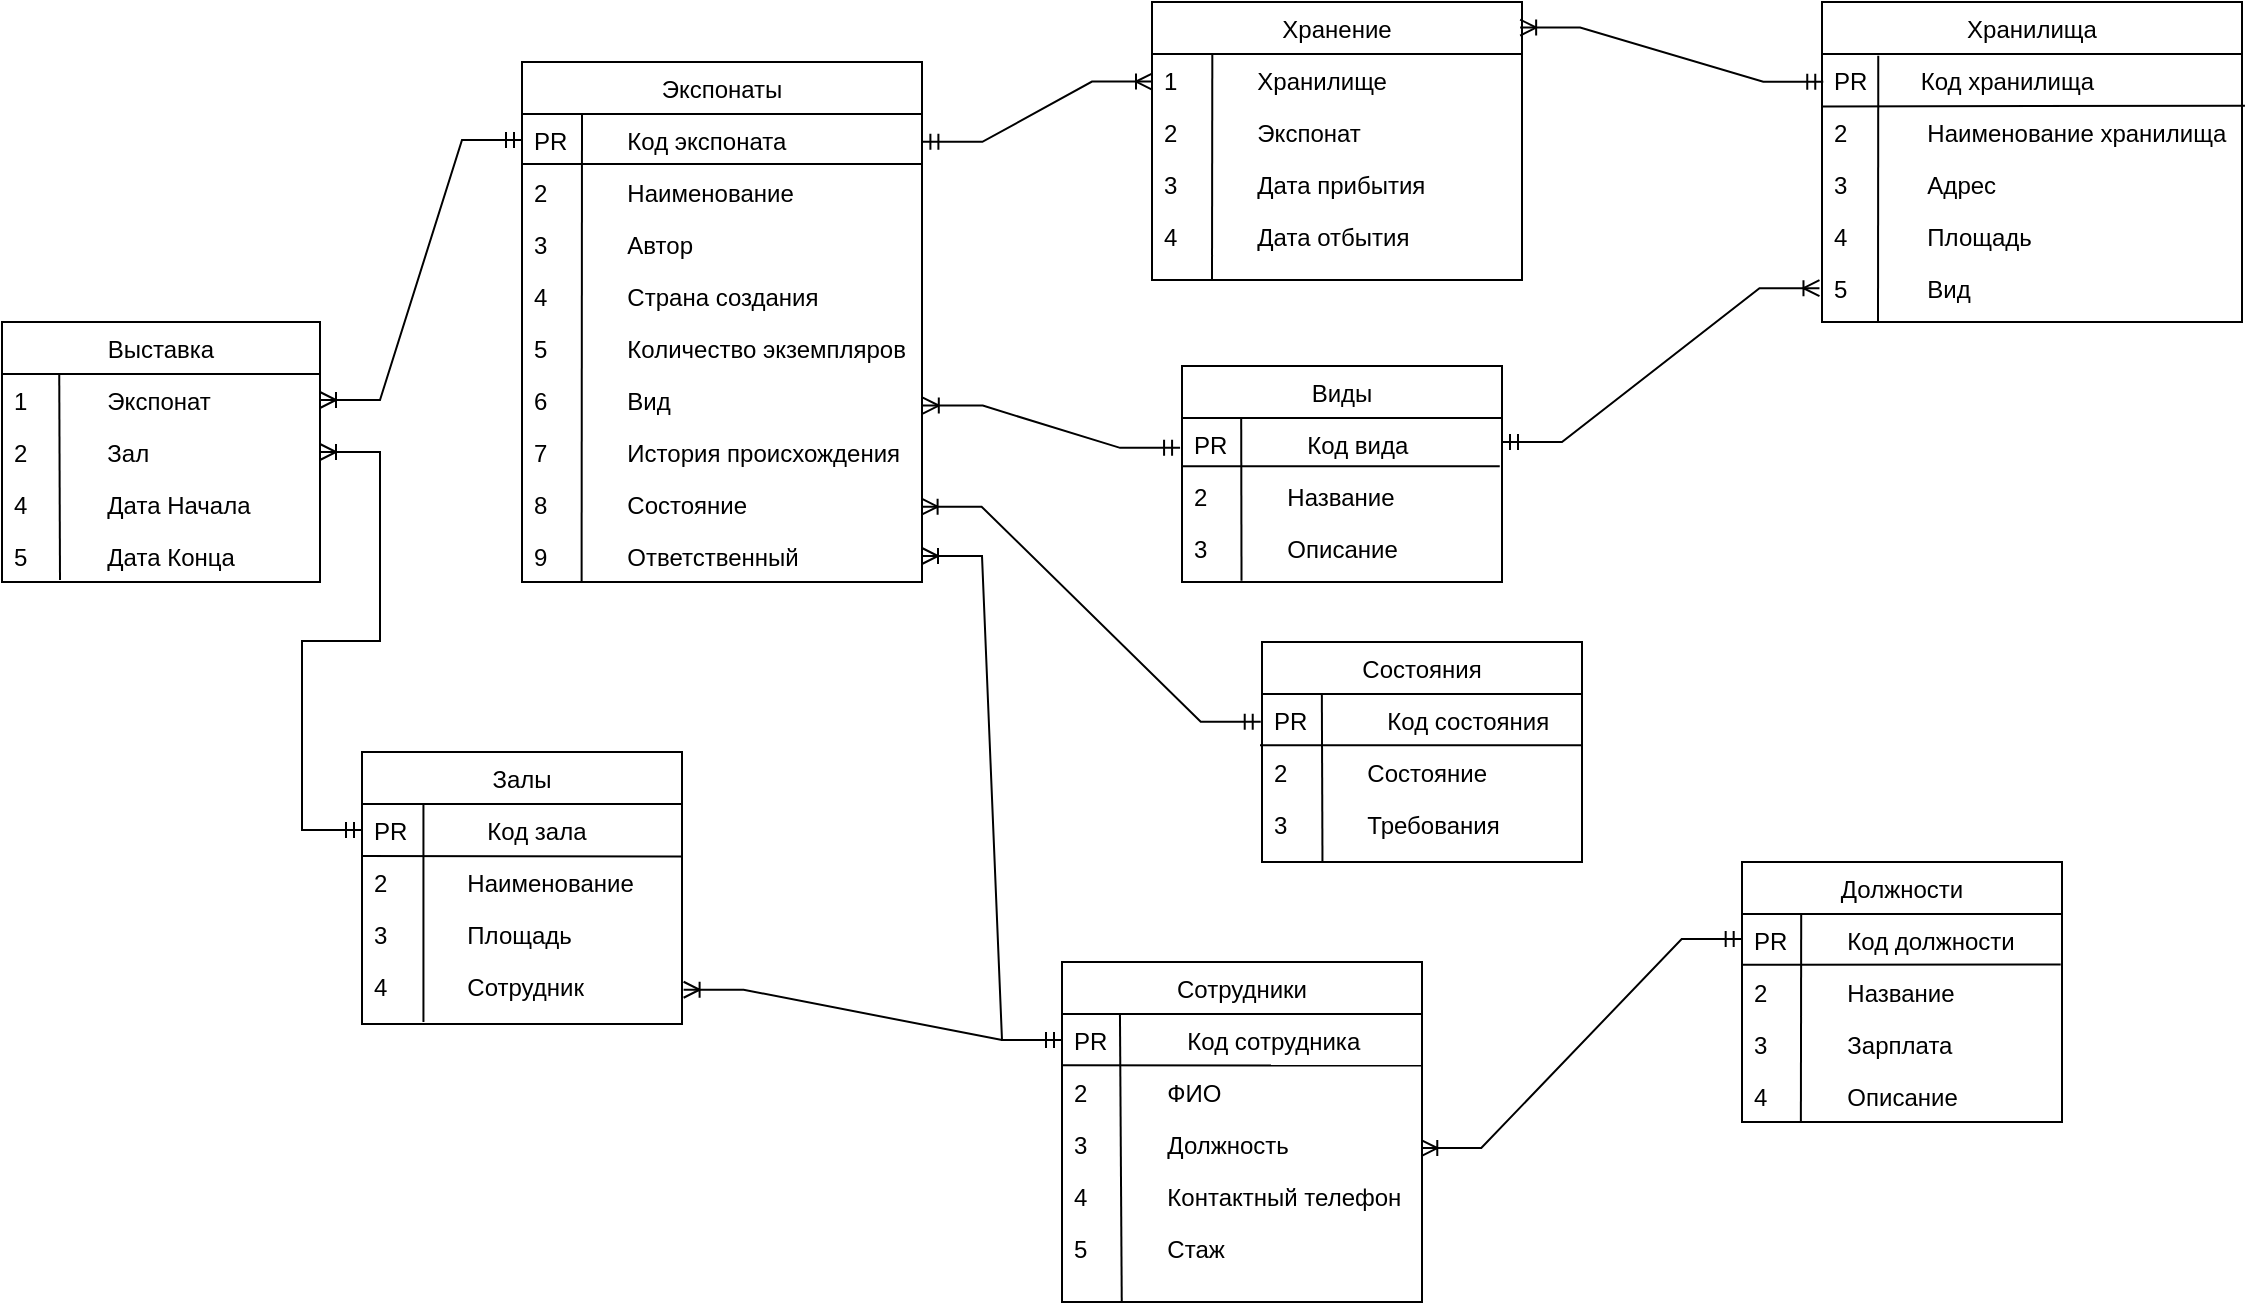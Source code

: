 <mxfile version="24.3.1" type="github">
  <diagram id="C5RBs43oDa-KdzZeNtuy" name="Page-1">
    <mxGraphModel dx="1561" dy="726" grid="0" gridSize="10" guides="0" tooltips="1" connect="0" arrows="0" fold="1" page="1" pageScale="1" pageWidth="1200" pageHeight="1920" math="0" shadow="0">
      <root>
        <mxCell id="WIyWlLk6GJQsqaUBKTNV-0" />
        <mxCell id="WIyWlLk6GJQsqaUBKTNV-1" parent="WIyWlLk6GJQsqaUBKTNV-0" />
        <mxCell id="zkfFHV4jXpPFQw0GAbJ--0" value="Виды" style="swimlane;fontStyle=0;align=center;verticalAlign=top;childLayout=stackLayout;horizontal=1;startSize=26;horizontalStack=0;resizeParent=1;resizeLast=0;collapsible=1;marginBottom=0;rounded=0;shadow=0;strokeWidth=1;" parent="WIyWlLk6GJQsqaUBKTNV-1" vertex="1">
          <mxGeometry x="653" y="276" width="160" height="108" as="geometry">
            <mxRectangle x="230" y="140" width="160" height="26" as="alternateBounds" />
          </mxGeometry>
        </mxCell>
        <mxCell id="zkfFHV4jXpPFQw0GAbJ--1" value="PR            Код вида" style="text;align=left;verticalAlign=top;spacingLeft=4;spacingRight=4;overflow=hidden;rotatable=0;points=[[0,0.5],[1,0.5]];portConstraint=eastwest;" parent="zkfFHV4jXpPFQw0GAbJ--0" vertex="1">
          <mxGeometry y="26" width="160" height="26" as="geometry" />
        </mxCell>
        <mxCell id="c0Nt_vPHu5qprPO2AvH4-62" value="" style="endArrow=none;html=1;rounded=0;exitX=0.186;exitY=1.132;exitDx=0;exitDy=0;exitPerimeter=0;entryX=0.185;entryY=0.013;entryDx=0;entryDy=0;entryPerimeter=0;" parent="zkfFHV4jXpPFQw0GAbJ--0" source="zkfFHV4jXpPFQw0GAbJ--3" target="zkfFHV4jXpPFQw0GAbJ--1" edge="1">
          <mxGeometry width="50" height="50" relative="1" as="geometry">
            <mxPoint x="20" y="100" as="sourcePoint" />
            <mxPoint x="70" y="50" as="targetPoint" />
          </mxGeometry>
        </mxCell>
        <mxCell id="zkfFHV4jXpPFQw0GAbJ--2" value="2            Название" style="text;align=left;verticalAlign=top;spacingLeft=4;spacingRight=4;overflow=hidden;rotatable=0;points=[[0,0.5],[1,0.5]];portConstraint=eastwest;rounded=0;shadow=0;html=0;" parent="zkfFHV4jXpPFQw0GAbJ--0" vertex="1">
          <mxGeometry y="52" width="160" height="26" as="geometry" />
        </mxCell>
        <mxCell id="zkfFHV4jXpPFQw0GAbJ--3" value="3            Описание" style="text;align=left;verticalAlign=top;spacingLeft=4;spacingRight=4;overflow=hidden;rotatable=0;points=[[0,0.5],[1,0.5]];portConstraint=eastwest;rounded=0;shadow=0;html=0;" parent="zkfFHV4jXpPFQw0GAbJ--0" vertex="1">
          <mxGeometry y="78" width="160" height="26" as="geometry" />
        </mxCell>
        <mxCell id="c0Nt_vPHu5qprPO2AvH4-61" value="" style="endArrow=none;html=1;rounded=0;entryX=0.993;entryY=-0.074;entryDx=0;entryDy=0;entryPerimeter=0;exitX=0.003;exitY=-0.074;exitDx=0;exitDy=0;exitPerimeter=0;" parent="zkfFHV4jXpPFQw0GAbJ--0" source="zkfFHV4jXpPFQw0GAbJ--2" target="zkfFHV4jXpPFQw0GAbJ--2" edge="1">
          <mxGeometry width="50" height="50" relative="1" as="geometry">
            <mxPoint x="60" y="140" as="sourcePoint" />
            <mxPoint x="110" y="90" as="targetPoint" />
          </mxGeometry>
        </mxCell>
        <mxCell id="zkfFHV4jXpPFQw0GAbJ--6" value="Экспонаты" style="swimlane;fontStyle=0;align=center;verticalAlign=top;childLayout=stackLayout;horizontal=1;startSize=26;horizontalStack=0;resizeParent=1;resizeLast=0;collapsible=1;marginBottom=0;rounded=0;shadow=0;strokeWidth=1;" parent="WIyWlLk6GJQsqaUBKTNV-1" vertex="1">
          <mxGeometry x="323" y="124" width="200" height="260" as="geometry">
            <mxRectangle x="130" y="380" width="160" height="26" as="alternateBounds" />
          </mxGeometry>
        </mxCell>
        <mxCell id="zkfFHV4jXpPFQw0GAbJ--7" value="PR         Код экспоната" style="text;align=left;verticalAlign=top;spacingLeft=4;spacingRight=4;overflow=hidden;rotatable=0;points=[[0,0.5],[1,0.5]];portConstraint=eastwest;" parent="zkfFHV4jXpPFQw0GAbJ--6" vertex="1">
          <mxGeometry y="26" width="200" height="26" as="geometry" />
        </mxCell>
        <mxCell id="c0Nt_vPHu5qprPO2AvH4-53" value="" style="endArrow=none;html=1;rounded=0;exitX=0;exitY=0.009;exitDx=0;exitDy=0;exitPerimeter=0;" parent="zkfFHV4jXpPFQw0GAbJ--6" edge="1">
          <mxGeometry width="50" height="50" relative="1" as="geometry">
            <mxPoint y="51" as="sourcePoint" />
            <mxPoint x="200" y="51" as="targetPoint" />
            <Array as="points">
              <mxPoint y="51" />
            </Array>
          </mxGeometry>
        </mxCell>
        <mxCell id="zkfFHV4jXpPFQw0GAbJ--8" value="2            Наименование" style="text;align=left;verticalAlign=top;spacingLeft=4;spacingRight=4;overflow=hidden;rotatable=0;points=[[0,0.5],[1,0.5]];portConstraint=eastwest;rounded=0;shadow=0;html=0;" parent="zkfFHV4jXpPFQw0GAbJ--6" vertex="1">
          <mxGeometry y="52" width="200" height="26" as="geometry" />
        </mxCell>
        <mxCell id="zkfFHV4jXpPFQw0GAbJ--10" value="3            Автор" style="text;align=left;verticalAlign=top;spacingLeft=4;spacingRight=4;overflow=hidden;rotatable=0;points=[[0,0.5],[1,0.5]];portConstraint=eastwest;fontStyle=0" parent="zkfFHV4jXpPFQw0GAbJ--6" vertex="1">
          <mxGeometry y="78" width="200" height="26" as="geometry" />
        </mxCell>
        <mxCell id="zkfFHV4jXpPFQw0GAbJ--11" value="4            Страна создания" style="text;align=left;verticalAlign=top;spacingLeft=4;spacingRight=4;overflow=hidden;rotatable=0;points=[[0,0.5],[1,0.5]];portConstraint=eastwest;" parent="zkfFHV4jXpPFQw0GAbJ--6" vertex="1">
          <mxGeometry y="104" width="200" height="26" as="geometry" />
        </mxCell>
        <mxCell id="c0Nt_vPHu5qprPO2AvH4-0" value="5            Количество экземпляров" style="text;align=left;verticalAlign=top;spacingLeft=4;spacingRight=4;overflow=hidden;rotatable=0;points=[[0,0.5],[1,0.5]];portConstraint=eastwest;" parent="zkfFHV4jXpPFQw0GAbJ--6" vertex="1">
          <mxGeometry y="130" width="200" height="26" as="geometry" />
        </mxCell>
        <mxCell id="c0Nt_vPHu5qprPO2AvH4-1" value="6            Вид" style="text;align=left;verticalAlign=top;spacingLeft=4;spacingRight=4;overflow=hidden;rotatable=0;points=[[0,0.5],[1,0.5]];portConstraint=eastwest;" parent="zkfFHV4jXpPFQw0GAbJ--6" vertex="1">
          <mxGeometry y="156" width="200" height="26" as="geometry" />
        </mxCell>
        <mxCell id="c0Nt_vPHu5qprPO2AvH4-55" value="" style="endArrow=none;html=1;rounded=0;exitX=0.15;exitY=0.016;exitDx=0;exitDy=0;exitPerimeter=0;entryX=0.149;entryY=0.992;entryDx=0;entryDy=0;entryPerimeter=0;" parent="zkfFHV4jXpPFQw0GAbJ--6" source="zkfFHV4jXpPFQw0GAbJ--7" target="c0Nt_vPHu5qprPO2AvH4-64" edge="1">
          <mxGeometry width="50" height="50" relative="1" as="geometry">
            <mxPoint x="30" y="30" as="sourcePoint" />
            <mxPoint x="30" y="240" as="targetPoint" />
            <Array as="points" />
          </mxGeometry>
        </mxCell>
        <mxCell id="c0Nt_vPHu5qprPO2AvH4-2" value="7            История происхождения" style="text;align=left;verticalAlign=top;spacingLeft=4;spacingRight=4;overflow=hidden;rotatable=0;points=[[0,0.5],[1,0.5]];portConstraint=eastwest;" parent="zkfFHV4jXpPFQw0GAbJ--6" vertex="1">
          <mxGeometry y="182" width="200" height="26" as="geometry" />
        </mxCell>
        <mxCell id="c0Nt_vPHu5qprPO2AvH4-3" value="8            Состояние" style="text;align=left;verticalAlign=top;spacingLeft=4;spacingRight=4;overflow=hidden;rotatable=0;points=[[0,0.5],[1,0.5]];portConstraint=eastwest;" parent="zkfFHV4jXpPFQw0GAbJ--6" vertex="1">
          <mxGeometry y="208" width="200" height="26" as="geometry" />
        </mxCell>
        <mxCell id="c0Nt_vPHu5qprPO2AvH4-64" value="9            Ответственный" style="text;align=left;verticalAlign=top;spacingLeft=4;spacingRight=4;overflow=hidden;rotatable=0;points=[[0,0.5],[1,0.5]];portConstraint=eastwest;" parent="zkfFHV4jXpPFQw0GAbJ--6" vertex="1">
          <mxGeometry y="234" width="200" height="26" as="geometry" />
        </mxCell>
        <mxCell id="zkfFHV4jXpPFQw0GAbJ--13" value="Выставка" style="swimlane;fontStyle=0;align=center;verticalAlign=top;childLayout=stackLayout;horizontal=1;startSize=26;horizontalStack=0;resizeParent=1;resizeLast=0;collapsible=1;marginBottom=0;rounded=0;shadow=0;strokeWidth=1;" parent="WIyWlLk6GJQsqaUBKTNV-1" vertex="1">
          <mxGeometry x="63" y="254" width="159" height="130" as="geometry">
            <mxRectangle x="340" y="380" width="170" height="26" as="alternateBounds" />
          </mxGeometry>
        </mxCell>
        <mxCell id="zkfFHV4jXpPFQw0GAbJ--14" value="1            Экспонат" style="text;align=left;verticalAlign=top;spacingLeft=4;spacingRight=4;overflow=hidden;rotatable=0;points=[[0,0.5],[1,0.5]];portConstraint=eastwest;" parent="zkfFHV4jXpPFQw0GAbJ--13" vertex="1">
          <mxGeometry y="26" width="159" height="26" as="geometry" />
        </mxCell>
        <mxCell id="c0Nt_vPHu5qprPO2AvH4-4" value="2            Зал" style="text;align=left;verticalAlign=top;spacingLeft=4;spacingRight=4;overflow=hidden;rotatable=0;points=[[0,0.5],[1,0.5]];portConstraint=eastwest;" parent="zkfFHV4jXpPFQw0GAbJ--13" vertex="1">
          <mxGeometry y="52" width="159" height="26" as="geometry" />
        </mxCell>
        <mxCell id="c0Nt_vPHu5qprPO2AvH4-50" value="" style="endArrow=none;html=1;rounded=0;entryX=0.18;entryY=0.006;entryDx=0;entryDy=0;entryPerimeter=0;" parent="zkfFHV4jXpPFQw0GAbJ--13" target="zkfFHV4jXpPFQw0GAbJ--14" edge="1">
          <mxGeometry width="50" height="50" relative="1" as="geometry">
            <mxPoint x="29" y="129" as="sourcePoint" />
            <mxPoint x="30" y="52" as="targetPoint" />
            <Array as="points" />
          </mxGeometry>
        </mxCell>
        <mxCell id="M3-gr9AZML5E623fwjWF-1" value="4            Дата Начала" style="text;align=left;verticalAlign=top;spacingLeft=4;spacingRight=4;overflow=hidden;rotatable=0;points=[[0,0.5],[1,0.5]];portConstraint=eastwest;" parent="zkfFHV4jXpPFQw0GAbJ--13" vertex="1">
          <mxGeometry y="78" width="159" height="26" as="geometry" />
        </mxCell>
        <mxCell id="M3-gr9AZML5E623fwjWF-2" value="5            Дата Конца" style="text;align=left;verticalAlign=top;spacingLeft=4;spacingRight=4;overflow=hidden;rotatable=0;points=[[0,0.5],[1,0.5]];portConstraint=eastwest;" parent="zkfFHV4jXpPFQw0GAbJ--13" vertex="1">
          <mxGeometry y="104" width="159" height="26" as="geometry" />
        </mxCell>
        <mxCell id="zkfFHV4jXpPFQw0GAbJ--17" value="Хранение" style="swimlane;fontStyle=0;align=center;verticalAlign=top;childLayout=stackLayout;horizontal=1;startSize=26;horizontalStack=0;resizeParent=1;resizeLast=0;collapsible=1;marginBottom=0;rounded=0;shadow=0;strokeWidth=1;" parent="WIyWlLk6GJQsqaUBKTNV-1" vertex="1">
          <mxGeometry x="638" y="94" width="185" height="139" as="geometry">
            <mxRectangle x="525" y="70" width="160" height="26" as="alternateBounds" />
          </mxGeometry>
        </mxCell>
        <mxCell id="c0Nt_vPHu5qprPO2AvH4-44" value="" style="endArrow=none;html=1;rounded=0;entryX=0.096;entryY=0;entryDx=0;entryDy=0;entryPerimeter=0;" parent="zkfFHV4jXpPFQw0GAbJ--17" edge="1">
          <mxGeometry width="50" height="50" relative="1" as="geometry">
            <mxPoint x="30" y="139" as="sourcePoint" />
            <mxPoint x="30.16" y="26" as="targetPoint" />
            <Array as="points">
              <mxPoint x="30" y="139" />
            </Array>
          </mxGeometry>
        </mxCell>
        <mxCell id="zkfFHV4jXpPFQw0GAbJ--18" value="1            Хранилище" style="text;align=left;verticalAlign=top;spacingLeft=4;spacingRight=4;overflow=hidden;rotatable=0;points=[[0,0.5],[1,0.5]];portConstraint=eastwest;" parent="zkfFHV4jXpPFQw0GAbJ--17" vertex="1">
          <mxGeometry y="26" width="185" height="26" as="geometry" />
        </mxCell>
        <mxCell id="zkfFHV4jXpPFQw0GAbJ--19" value="2            Экспонат" style="text;align=left;verticalAlign=top;spacingLeft=4;spacingRight=4;overflow=hidden;rotatable=0;points=[[0,0.5],[1,0.5]];portConstraint=eastwest;rounded=0;shadow=0;html=0;" parent="zkfFHV4jXpPFQw0GAbJ--17" vertex="1">
          <mxGeometry y="52" width="185" height="26" as="geometry" />
        </mxCell>
        <mxCell id="zkfFHV4jXpPFQw0GAbJ--20" value="3            Дата прибытия" style="text;align=left;verticalAlign=top;spacingLeft=4;spacingRight=4;overflow=hidden;rotatable=0;points=[[0,0.5],[1,0.5]];portConstraint=eastwest;rounded=0;shadow=0;html=0;" parent="zkfFHV4jXpPFQw0GAbJ--17" vertex="1">
          <mxGeometry y="78" width="185" height="26" as="geometry" />
        </mxCell>
        <mxCell id="zkfFHV4jXpPFQw0GAbJ--21" value="4            Дата отбытия" style="text;align=left;verticalAlign=top;spacingLeft=4;spacingRight=4;overflow=hidden;rotatable=0;points=[[0,0.5],[1,0.5]];portConstraint=eastwest;rounded=0;shadow=0;html=0;" parent="zkfFHV4jXpPFQw0GAbJ--17" vertex="1">
          <mxGeometry y="104" width="185" height="26" as="geometry" />
        </mxCell>
        <mxCell id="c0Nt_vPHu5qprPO2AvH4-7" value="Залы" style="swimlane;fontStyle=0;align=center;verticalAlign=top;childLayout=stackLayout;horizontal=1;startSize=26;horizontalStack=0;resizeParent=1;resizeLast=0;collapsible=1;marginBottom=0;rounded=0;shadow=0;strokeWidth=1;" parent="WIyWlLk6GJQsqaUBKTNV-1" vertex="1">
          <mxGeometry x="243" y="469" width="160" height="136" as="geometry">
            <mxRectangle x="340" y="380" width="170" height="26" as="alternateBounds" />
          </mxGeometry>
        </mxCell>
        <mxCell id="c0Nt_vPHu5qprPO2AvH4-8" value="PR            Код зала" style="text;align=left;verticalAlign=top;spacingLeft=4;spacingRight=4;overflow=hidden;rotatable=0;points=[[0,0.5],[1,0.5]];portConstraint=eastwest;" parent="c0Nt_vPHu5qprPO2AvH4-7" vertex="1">
          <mxGeometry y="26" width="160" height="26" as="geometry" />
        </mxCell>
        <mxCell id="c0Nt_vPHu5qprPO2AvH4-51" value="" style="endArrow=none;html=1;rounded=0;entryX=0.999;entryY=0.993;entryDx=0;entryDy=0;entryPerimeter=0;exitX=0;exitY=0.009;exitDx=0;exitDy=0;exitPerimeter=0;" parent="c0Nt_vPHu5qprPO2AvH4-7" edge="1">
          <mxGeometry width="50" height="50" relative="1" as="geometry">
            <mxPoint y="52" as="sourcePoint" />
            <mxPoint x="160" y="52.19" as="targetPoint" />
            <Array as="points">
              <mxPoint y="52" />
            </Array>
          </mxGeometry>
        </mxCell>
        <mxCell id="c0Nt_vPHu5qprPO2AvH4-9" value="2            Наименование" style="text;align=left;verticalAlign=top;spacingLeft=4;spacingRight=4;overflow=hidden;rotatable=0;points=[[0,0.5],[1,0.5]];portConstraint=eastwest;" parent="c0Nt_vPHu5qprPO2AvH4-7" vertex="1">
          <mxGeometry y="52" width="160" height="26" as="geometry" />
        </mxCell>
        <mxCell id="c0Nt_vPHu5qprPO2AvH4-52" value="" style="endArrow=none;html=1;rounded=0;exitX=0.192;exitY=1.192;exitDx=0;exitDy=0;exitPerimeter=0;entryX=0.192;entryY=0.011;entryDx=0;entryDy=0;entryPerimeter=0;" parent="c0Nt_vPHu5qprPO2AvH4-7" target="c0Nt_vPHu5qprPO2AvH4-8" edge="1" source="c6wxe7rSIqW3baKt8WpA-8">
          <mxGeometry width="50" height="50" relative="1" as="geometry">
            <mxPoint x="31" y="170" as="sourcePoint" />
            <mxPoint x="29" y="25" as="targetPoint" />
            <Array as="points" />
          </mxGeometry>
        </mxCell>
        <mxCell id="c0Nt_vPHu5qprPO2AvH4-10" value="3            Площадь" style="text;align=left;verticalAlign=top;spacingLeft=4;spacingRight=4;overflow=hidden;rotatable=0;points=[[0,0.5],[1,0.5]];portConstraint=eastwest;" parent="c0Nt_vPHu5qprPO2AvH4-7" vertex="1">
          <mxGeometry y="78" width="160" height="26" as="geometry" />
        </mxCell>
        <mxCell id="c6wxe7rSIqW3baKt8WpA-8" value="4            Сотрудник" style="text;align=left;verticalAlign=top;spacingLeft=4;spacingRight=4;overflow=hidden;rotatable=0;points=[[0,0.5],[1,0.5]];portConstraint=eastwest;" vertex="1" parent="c0Nt_vPHu5qprPO2AvH4-7">
          <mxGeometry y="104" width="160" height="26" as="geometry" />
        </mxCell>
        <mxCell id="c0Nt_vPHu5qprPO2AvH4-12" value="Хранилища" style="swimlane;fontStyle=0;align=center;verticalAlign=top;childLayout=stackLayout;horizontal=1;startSize=26;horizontalStack=0;resizeParent=1;resizeLast=0;collapsible=1;marginBottom=0;rounded=0;shadow=0;strokeWidth=1;" parent="WIyWlLk6GJQsqaUBKTNV-1" vertex="1">
          <mxGeometry x="973" y="94" width="210" height="160" as="geometry">
            <mxRectangle x="550" y="140" width="160" height="26" as="alternateBounds" />
          </mxGeometry>
        </mxCell>
        <mxCell id="c0Nt_vPHu5qprPO2AvH4-13" value="PR        Код хранилища" style="text;align=left;verticalAlign=top;spacingLeft=4;spacingRight=4;overflow=hidden;rotatable=0;points=[[0,0.5],[1,0.5]];portConstraint=eastwest;" parent="c0Nt_vPHu5qprPO2AvH4-12" vertex="1">
          <mxGeometry y="26" width="210" height="26" as="geometry" />
        </mxCell>
        <mxCell id="c0Nt_vPHu5qprPO2AvH4-14" value="2            Наименование хранилища" style="text;align=left;verticalAlign=top;spacingLeft=4;spacingRight=4;overflow=hidden;rotatable=0;points=[[0,0.5],[1,0.5]];portConstraint=eastwest;rounded=0;shadow=0;html=0;" parent="c0Nt_vPHu5qprPO2AvH4-12" vertex="1">
          <mxGeometry y="52" width="210" height="26" as="geometry" />
        </mxCell>
        <mxCell id="c0Nt_vPHu5qprPO2AvH4-42" value="" style="endArrow=none;html=1;rounded=0;entryX=0.134;entryY=0.032;entryDx=0;entryDy=0;entryPerimeter=0;" parent="c0Nt_vPHu5qprPO2AvH4-12" target="c0Nt_vPHu5qprPO2AvH4-13" edge="1">
          <mxGeometry width="50" height="50" relative="1" as="geometry">
            <mxPoint x="28" y="160" as="sourcePoint" />
            <mxPoint x="-40" y="260" as="targetPoint" />
            <Array as="points">
              <mxPoint x="28" y="160" />
            </Array>
          </mxGeometry>
        </mxCell>
        <mxCell id="c0Nt_vPHu5qprPO2AvH4-15" value="3            Адрес" style="text;align=left;verticalAlign=top;spacingLeft=4;spacingRight=4;overflow=hidden;rotatable=0;points=[[0,0.5],[1,0.5]];portConstraint=eastwest;rounded=0;shadow=0;html=0;" parent="c0Nt_vPHu5qprPO2AvH4-12" vertex="1">
          <mxGeometry y="78" width="210" height="26" as="geometry" />
        </mxCell>
        <mxCell id="c0Nt_vPHu5qprPO2AvH4-16" value="4            Площадь" style="text;align=left;verticalAlign=top;spacingLeft=4;spacingRight=4;overflow=hidden;rotatable=0;points=[[0,0.5],[1,0.5]];portConstraint=eastwest;rounded=0;shadow=0;html=0;" parent="c0Nt_vPHu5qprPO2AvH4-12" vertex="1">
          <mxGeometry y="104" width="210" height="26" as="geometry" />
        </mxCell>
        <mxCell id="c0Nt_vPHu5qprPO2AvH4-17" value="5            Вид" style="text;align=left;verticalAlign=top;spacingLeft=4;spacingRight=4;overflow=hidden;rotatable=0;points=[[0,0.5],[1,0.5]];portConstraint=eastwest;rounded=0;shadow=0;html=0;" parent="c0Nt_vPHu5qprPO2AvH4-12" vertex="1">
          <mxGeometry y="130" width="210" height="26" as="geometry" />
        </mxCell>
        <mxCell id="c0Nt_vPHu5qprPO2AvH4-43" value="" style="endArrow=none;html=1;rounded=0;entryX=1.007;entryY=0.994;entryDx=0;entryDy=0;entryPerimeter=0;exitX=0;exitY=0.009;exitDx=0;exitDy=0;exitPerimeter=0;" parent="c0Nt_vPHu5qprPO2AvH4-12" source="c0Nt_vPHu5qprPO2AvH4-14" target="c0Nt_vPHu5qprPO2AvH4-13" edge="1">
          <mxGeometry width="50" height="50" relative="1" as="geometry">
            <mxPoint x="38" y="170" as="sourcePoint" />
            <mxPoint x="38" y="37" as="targetPoint" />
            <Array as="points">
              <mxPoint y="52" />
            </Array>
          </mxGeometry>
        </mxCell>
        <mxCell id="c0Nt_vPHu5qprPO2AvH4-23" value="Состояния" style="swimlane;fontStyle=0;align=center;verticalAlign=top;childLayout=stackLayout;horizontal=1;startSize=26;horizontalStack=0;resizeParent=1;resizeLast=0;collapsible=1;marginBottom=0;rounded=0;shadow=0;strokeWidth=1;" parent="WIyWlLk6GJQsqaUBKTNV-1" vertex="1">
          <mxGeometry x="693" y="414" width="160" height="110" as="geometry">
            <mxRectangle x="340" y="380" width="170" height="26" as="alternateBounds" />
          </mxGeometry>
        </mxCell>
        <mxCell id="c0Nt_vPHu5qprPO2AvH4-24" value="PR            Код состояния" style="text;align=left;verticalAlign=top;spacingLeft=4;spacingRight=4;overflow=hidden;rotatable=0;points=[[0,0.5],[1,0.5]];portConstraint=eastwest;" parent="c0Nt_vPHu5qprPO2AvH4-23" vertex="1">
          <mxGeometry y="26" width="160" height="26" as="geometry" />
        </mxCell>
        <mxCell id="c0Nt_vPHu5qprPO2AvH4-54" value="" style="endArrow=none;html=1;rounded=0;exitX=0;exitY=0.009;exitDx=0;exitDy=0;exitPerimeter=0;" parent="c0Nt_vPHu5qprPO2AvH4-23" edge="1">
          <mxGeometry width="50" height="50" relative="1" as="geometry">
            <mxPoint x="-1" y="51.6" as="sourcePoint" />
            <mxPoint x="160" y="51.6" as="targetPoint" />
            <Array as="points">
              <mxPoint x="-1" y="51.6" />
            </Array>
          </mxGeometry>
        </mxCell>
        <mxCell id="c0Nt_vPHu5qprPO2AvH4-25" value="2            Состояние" style="text;align=left;verticalAlign=top;spacingLeft=4;spacingRight=4;overflow=hidden;rotatable=0;points=[[0,0.5],[1,0.5]];portConstraint=eastwest;" parent="c0Nt_vPHu5qprPO2AvH4-23" vertex="1">
          <mxGeometry y="52" width="160" height="26" as="geometry" />
        </mxCell>
        <mxCell id="c0Nt_vPHu5qprPO2AvH4-26" value="3            Требования" style="text;align=left;verticalAlign=top;spacingLeft=4;spacingRight=4;overflow=hidden;rotatable=0;points=[[0,0.5],[1,0.5]];portConstraint=eastwest;" parent="c0Nt_vPHu5qprPO2AvH4-23" vertex="1">
          <mxGeometry y="78" width="160" height="32" as="geometry" />
        </mxCell>
        <mxCell id="c0Nt_vPHu5qprPO2AvH4-56" value="" style="endArrow=none;html=1;rounded=0;exitX=0.187;exitY=0.002;exitDx=0;exitDy=0;exitPerimeter=0;entryX=0.189;entryY=1.01;entryDx=0;entryDy=0;entryPerimeter=0;" parent="c0Nt_vPHu5qprPO2AvH4-23" source="c0Nt_vPHu5qprPO2AvH4-24" target="c0Nt_vPHu5qprPO2AvH4-26" edge="1">
          <mxGeometry width="50" height="50" relative="1" as="geometry">
            <mxPoint x="-70" y="110" as="sourcePoint" />
            <mxPoint x="30" y="110" as="targetPoint" />
            <Array as="points" />
          </mxGeometry>
        </mxCell>
        <mxCell id="c0Nt_vPHu5qprPO2AvH4-28" value="Сотрудники" style="swimlane;fontStyle=0;align=center;verticalAlign=top;childLayout=stackLayout;horizontal=1;startSize=26;horizontalStack=0;resizeParent=1;resizeLast=0;collapsible=1;marginBottom=0;rounded=0;shadow=0;strokeWidth=1;" parent="WIyWlLk6GJQsqaUBKTNV-1" vertex="1">
          <mxGeometry x="593" y="574" width="180" height="170" as="geometry">
            <mxRectangle x="340" y="380" width="170" height="26" as="alternateBounds" />
          </mxGeometry>
        </mxCell>
        <mxCell id="c0Nt_vPHu5qprPO2AvH4-29" value="PR            Код сотрудника" style="text;align=left;verticalAlign=top;spacingLeft=4;spacingRight=4;overflow=hidden;rotatable=0;points=[[0,0.5],[1,0.5]];portConstraint=eastwest;" parent="c0Nt_vPHu5qprPO2AvH4-28" vertex="1">
          <mxGeometry y="26" width="180" height="26" as="geometry" />
        </mxCell>
        <mxCell id="c0Nt_vPHu5qprPO2AvH4-58" value="" style="endArrow=none;html=1;rounded=0;entryX=1.001;entryY=-0.008;entryDx=0;entryDy=0;entryPerimeter=0;exitX=0;exitY=0.009;exitDx=0;exitDy=0;exitPerimeter=0;" parent="c0Nt_vPHu5qprPO2AvH4-28" target="c0Nt_vPHu5qprPO2AvH4-30" edge="1">
          <mxGeometry width="50" height="50" relative="1" as="geometry">
            <mxPoint y="51.6" as="sourcePoint" />
            <mxPoint x="211" y="51.6" as="targetPoint" />
            <Array as="points">
              <mxPoint y="51.6" />
            </Array>
          </mxGeometry>
        </mxCell>
        <mxCell id="c0Nt_vPHu5qprPO2AvH4-30" value="2            ФИО" style="text;align=left;verticalAlign=top;spacingLeft=4;spacingRight=4;overflow=hidden;rotatable=0;points=[[0,0.5],[1,0.5]];portConstraint=eastwest;" parent="c0Nt_vPHu5qprPO2AvH4-28" vertex="1">
          <mxGeometry y="52" width="180" height="26" as="geometry" />
        </mxCell>
        <mxCell id="c0Nt_vPHu5qprPO2AvH4-31" value="3            Должность" style="text;align=left;verticalAlign=top;spacingLeft=4;spacingRight=4;overflow=hidden;rotatable=0;points=[[0,0.5],[1,0.5]];portConstraint=eastwest;" parent="c0Nt_vPHu5qprPO2AvH4-28" vertex="1">
          <mxGeometry y="78" width="180" height="26" as="geometry" />
        </mxCell>
        <mxCell id="c0Nt_vPHu5qprPO2AvH4-32" value="4            Контактный телефон" style="text;align=left;verticalAlign=top;spacingLeft=4;spacingRight=4;overflow=hidden;rotatable=0;points=[[0,0.5],[1,0.5]];portConstraint=eastwest;" parent="c0Nt_vPHu5qprPO2AvH4-28" vertex="1">
          <mxGeometry y="104" width="180" height="26" as="geometry" />
        </mxCell>
        <mxCell id="c0Nt_vPHu5qprPO2AvH4-33" value="5            Стаж" style="text;align=left;verticalAlign=top;spacingLeft=4;spacingRight=4;overflow=hidden;rotatable=0;points=[[0,0.5],[1,0.5]];portConstraint=eastwest;" parent="c0Nt_vPHu5qprPO2AvH4-28" vertex="1">
          <mxGeometry y="130" width="180" height="40" as="geometry" />
        </mxCell>
        <mxCell id="c0Nt_vPHu5qprPO2AvH4-63" value="" style="endArrow=none;html=1;rounded=0;entryX=0.161;entryY=0.009;entryDx=0;entryDy=0;entryPerimeter=0;exitX=0.166;exitY=0.997;exitDx=0;exitDy=0;exitPerimeter=0;" parent="c0Nt_vPHu5qprPO2AvH4-28" source="c0Nt_vPHu5qprPO2AvH4-33" target="c0Nt_vPHu5qprPO2AvH4-29" edge="1">
          <mxGeometry width="50" height="50" relative="1" as="geometry">
            <mxPoint x="50" y="120" as="sourcePoint" />
            <mxPoint x="100" y="70" as="targetPoint" />
          </mxGeometry>
        </mxCell>
        <mxCell id="c0Nt_vPHu5qprPO2AvH4-34" value="Должности" style="swimlane;fontStyle=0;align=center;verticalAlign=top;childLayout=stackLayout;horizontal=1;startSize=26;horizontalStack=0;resizeParent=1;resizeLast=0;collapsible=1;marginBottom=0;rounded=0;shadow=0;strokeWidth=1;" parent="WIyWlLk6GJQsqaUBKTNV-1" vertex="1">
          <mxGeometry x="933" y="524" width="160" height="130" as="geometry">
            <mxRectangle x="340" y="380" width="170" height="26" as="alternateBounds" />
          </mxGeometry>
        </mxCell>
        <mxCell id="c0Nt_vPHu5qprPO2AvH4-35" value="PR         Код должности" style="text;align=left;verticalAlign=top;spacingLeft=4;spacingRight=4;overflow=hidden;rotatable=0;points=[[0,0.5],[1,0.5]];portConstraint=eastwest;" parent="c0Nt_vPHu5qprPO2AvH4-34" vertex="1">
          <mxGeometry y="26" width="160" height="26" as="geometry" />
        </mxCell>
        <mxCell id="c0Nt_vPHu5qprPO2AvH4-60" value="" style="endArrow=none;html=1;rounded=0;entryX=0.996;entryY=0.97;entryDx=0;entryDy=0;entryPerimeter=0;exitX=0;exitY=0.009;exitDx=0;exitDy=0;exitPerimeter=0;" parent="c0Nt_vPHu5qprPO2AvH4-34" target="c0Nt_vPHu5qprPO2AvH4-35" edge="1">
          <mxGeometry width="50" height="50" relative="1" as="geometry">
            <mxPoint y="51.43" as="sourcePoint" />
            <mxPoint x="211" y="51.43" as="targetPoint" />
            <Array as="points">
              <mxPoint y="51.43" />
            </Array>
          </mxGeometry>
        </mxCell>
        <mxCell id="c0Nt_vPHu5qprPO2AvH4-36" value="2            Название" style="text;align=left;verticalAlign=top;spacingLeft=4;spacingRight=4;overflow=hidden;rotatable=0;points=[[0,0.5],[1,0.5]];portConstraint=eastwest;" parent="c0Nt_vPHu5qprPO2AvH4-34" vertex="1">
          <mxGeometry y="52" width="160" height="26" as="geometry" />
        </mxCell>
        <mxCell id="c0Nt_vPHu5qprPO2AvH4-37" value="3            Зарплата" style="text;align=left;verticalAlign=top;spacingLeft=4;spacingRight=4;overflow=hidden;rotatable=0;points=[[0,0.5],[1,0.5]];portConstraint=eastwest;" parent="c0Nt_vPHu5qprPO2AvH4-34" vertex="1">
          <mxGeometry y="78" width="160" height="26" as="geometry" />
        </mxCell>
        <mxCell id="c0Nt_vPHu5qprPO2AvH4-38" value="4            Описание" style="text;align=left;verticalAlign=top;spacingLeft=4;spacingRight=4;overflow=hidden;rotatable=0;points=[[0,0.5],[1,0.5]];portConstraint=eastwest;" parent="c0Nt_vPHu5qprPO2AvH4-34" vertex="1">
          <mxGeometry y="104" width="160" height="26" as="geometry" />
        </mxCell>
        <mxCell id="c0Nt_vPHu5qprPO2AvH4-59" value="" style="endArrow=none;html=1;rounded=0;entryX=0.185;entryY=-0.013;entryDx=0;entryDy=0;entryPerimeter=0;exitX=0.184;exitY=1.015;exitDx=0;exitDy=0;exitPerimeter=0;" parent="c0Nt_vPHu5qprPO2AvH4-34" source="c0Nt_vPHu5qprPO2AvH4-38" target="c0Nt_vPHu5qprPO2AvH4-35" edge="1">
          <mxGeometry width="50" height="50" relative="1" as="geometry">
            <mxPoint y="180" as="sourcePoint" />
            <mxPoint x="211" y="180" as="targetPoint" />
            <Array as="points">
              <mxPoint x="30" y="130" />
            </Array>
          </mxGeometry>
        </mxCell>
        <mxCell id="c0Nt_vPHu5qprPO2AvH4-76" value="" style="edgeStyle=entityRelationEdgeStyle;fontSize=12;html=1;endArrow=ERoneToMany;rounded=0;entryX=1;entryY=0.5;entryDx=0;entryDy=0;exitX=0;exitY=0.5;exitDx=0;exitDy=0;" parent="WIyWlLk6GJQsqaUBKTNV-1" source="c0Nt_vPHu5qprPO2AvH4-29" target="c0Nt_vPHu5qprPO2AvH4-64" edge="1">
          <mxGeometry width="100" height="100" relative="1" as="geometry">
            <mxPoint x="543" y="673" as="sourcePoint" />
            <mxPoint x="533" y="355" as="targetPoint" />
            <Array as="points">
              <mxPoint x="573" y="504" />
              <mxPoint x="573" y="494" />
              <mxPoint x="553" y="434" />
              <mxPoint x="473" y="500" />
              <mxPoint x="503" y="534" />
            </Array>
          </mxGeometry>
        </mxCell>
        <mxCell id="c6wxe7rSIqW3baKt8WpA-9" value="" style="edgeStyle=entityRelationEdgeStyle;fontSize=12;html=1;endArrow=ERoneToMany;startArrow=ERmandOne;rounded=0;entryX=1.005;entryY=0.572;entryDx=0;entryDy=0;entryPerimeter=0;" edge="1" parent="WIyWlLk6GJQsqaUBKTNV-1" source="c0Nt_vPHu5qprPO2AvH4-29" target="c6wxe7rSIqW3baKt8WpA-8">
          <mxGeometry width="100" height="100" relative="1" as="geometry">
            <mxPoint x="548" y="635" as="sourcePoint" />
            <mxPoint x="502" y="627" as="targetPoint" />
          </mxGeometry>
        </mxCell>
        <mxCell id="c6wxe7rSIqW3baKt8WpA-10" value="" style="edgeStyle=entityRelationEdgeStyle;fontSize=12;html=1;endArrow=ERoneToMany;startArrow=ERmandOne;rounded=0;" edge="1" parent="WIyWlLk6GJQsqaUBKTNV-1" source="c0Nt_vPHu5qprPO2AvH4-8" target="c0Nt_vPHu5qprPO2AvH4-4">
          <mxGeometry width="100" height="100" relative="1" as="geometry">
            <mxPoint x="238" y="508" as="sourcePoint" />
            <mxPoint x="92" y="622" as="targetPoint" />
          </mxGeometry>
        </mxCell>
        <mxCell id="c6wxe7rSIqW3baKt8WpA-11" value="" style="edgeStyle=entityRelationEdgeStyle;fontSize=12;html=1;endArrow=ERoneToMany;startArrow=ERmandOne;rounded=0;entryX=0.995;entryY=0.092;entryDx=0;entryDy=0;entryPerimeter=0;exitX=0.003;exitY=0.535;exitDx=0;exitDy=0;exitPerimeter=0;" edge="1" parent="WIyWlLk6GJQsqaUBKTNV-1" source="c0Nt_vPHu5qprPO2AvH4-13" target="zkfFHV4jXpPFQw0GAbJ--17">
          <mxGeometry width="100" height="100" relative="1" as="geometry">
            <mxPoint x="1025" y="73" as="sourcePoint" />
            <mxPoint x="836" y="48" as="targetPoint" />
          </mxGeometry>
        </mxCell>
        <mxCell id="c6wxe7rSIqW3baKt8WpA-12" value="" style="edgeStyle=entityRelationEdgeStyle;fontSize=12;html=1;endArrow=ERoneToMany;startArrow=ERmandOne;rounded=0;entryX=0;entryY=0.531;entryDx=0;entryDy=0;entryPerimeter=0;exitX=1.001;exitY=0.536;exitDx=0;exitDy=0;exitPerimeter=0;" edge="1" parent="WIyWlLk6GJQsqaUBKTNV-1" source="zkfFHV4jXpPFQw0GAbJ--7" target="zkfFHV4jXpPFQw0GAbJ--18">
          <mxGeometry width="100" height="100" relative="1" as="geometry">
            <mxPoint x="524" y="163" as="sourcePoint" />
            <mxPoint x="434" y="618" as="targetPoint" />
          </mxGeometry>
        </mxCell>
        <mxCell id="c6wxe7rSIqW3baKt8WpA-14" value="" style="edgeStyle=entityRelationEdgeStyle;fontSize=12;html=1;endArrow=ERoneToMany;startArrow=ERmandOne;rounded=0;entryX=-0.006;entryY=0.504;entryDx=0;entryDy=0;entryPerimeter=0;" edge="1" parent="WIyWlLk6GJQsqaUBKTNV-1" target="c0Nt_vPHu5qprPO2AvH4-17">
          <mxGeometry width="100" height="100" relative="1" as="geometry">
            <mxPoint x="813" y="314" as="sourcePoint" />
            <mxPoint x="1071" y="325" as="targetPoint" />
          </mxGeometry>
        </mxCell>
        <mxCell id="c6wxe7rSIqW3baKt8WpA-15" value="" style="edgeStyle=entityRelationEdgeStyle;fontSize=12;html=1;endArrow=ERoneToMany;startArrow=ERmandOne;rounded=0;entryX=1.002;entryY=0.608;entryDx=0;entryDy=0;entryPerimeter=0;exitX=-0.006;exitY=0.574;exitDx=0;exitDy=0;exitPerimeter=0;" edge="1" parent="WIyWlLk6GJQsqaUBKTNV-1" source="zkfFHV4jXpPFQw0GAbJ--1" target="c0Nt_vPHu5qprPO2AvH4-1">
          <mxGeometry width="100" height="100" relative="1" as="geometry">
            <mxPoint x="823" y="324" as="sourcePoint" />
            <mxPoint x="982" y="247" as="targetPoint" />
          </mxGeometry>
        </mxCell>
        <mxCell id="c6wxe7rSIqW3baKt8WpA-16" value="" style="edgeStyle=entityRelationEdgeStyle;fontSize=12;html=1;endArrow=ERoneToMany;startArrow=ERmandOne;rounded=0;" edge="1" parent="WIyWlLk6GJQsqaUBKTNV-1" source="zkfFHV4jXpPFQw0GAbJ--7" target="zkfFHV4jXpPFQw0GAbJ--14">
          <mxGeometry width="100" height="100" relative="1" as="geometry">
            <mxPoint x="145" y="194" as="sourcePoint" />
            <mxPoint x="245" y="94" as="targetPoint" />
          </mxGeometry>
        </mxCell>
        <mxCell id="c6wxe7rSIqW3baKt8WpA-17" value="" style="edgeStyle=entityRelationEdgeStyle;fontSize=12;html=1;endArrow=ERoneToMany;startArrow=ERmandOne;rounded=0;exitX=-0.004;exitY=0.534;exitDx=0;exitDy=0;exitPerimeter=0;entryX=0.999;entryY=0.552;entryDx=0;entryDy=0;entryPerimeter=0;" edge="1" parent="WIyWlLk6GJQsqaUBKTNV-1" source="c0Nt_vPHu5qprPO2AvH4-24" target="c0Nt_vPHu5qprPO2AvH4-3">
          <mxGeometry width="100" height="100" relative="1" as="geometry">
            <mxPoint x="573" y="518" as="sourcePoint" />
            <mxPoint x="673" y="418" as="targetPoint" />
          </mxGeometry>
        </mxCell>
        <mxCell id="c6wxe7rSIqW3baKt8WpA-18" value="" style="edgeStyle=entityRelationEdgeStyle;fontSize=12;html=1;endArrow=ERoneToMany;startArrow=ERmandOne;rounded=0;exitX=-0.001;exitY=0.482;exitDx=0;exitDy=0;exitPerimeter=0;entryX=0.998;entryY=0.578;entryDx=0;entryDy=0;entryPerimeter=0;" edge="1" parent="WIyWlLk6GJQsqaUBKTNV-1" source="c0Nt_vPHu5qprPO2AvH4-35" target="c0Nt_vPHu5qprPO2AvH4-31">
          <mxGeometry width="100" height="100" relative="1" as="geometry">
            <mxPoint x="799" y="829" as="sourcePoint" />
            <mxPoint x="899" y="729" as="targetPoint" />
          </mxGeometry>
        </mxCell>
      </root>
    </mxGraphModel>
  </diagram>
</mxfile>
